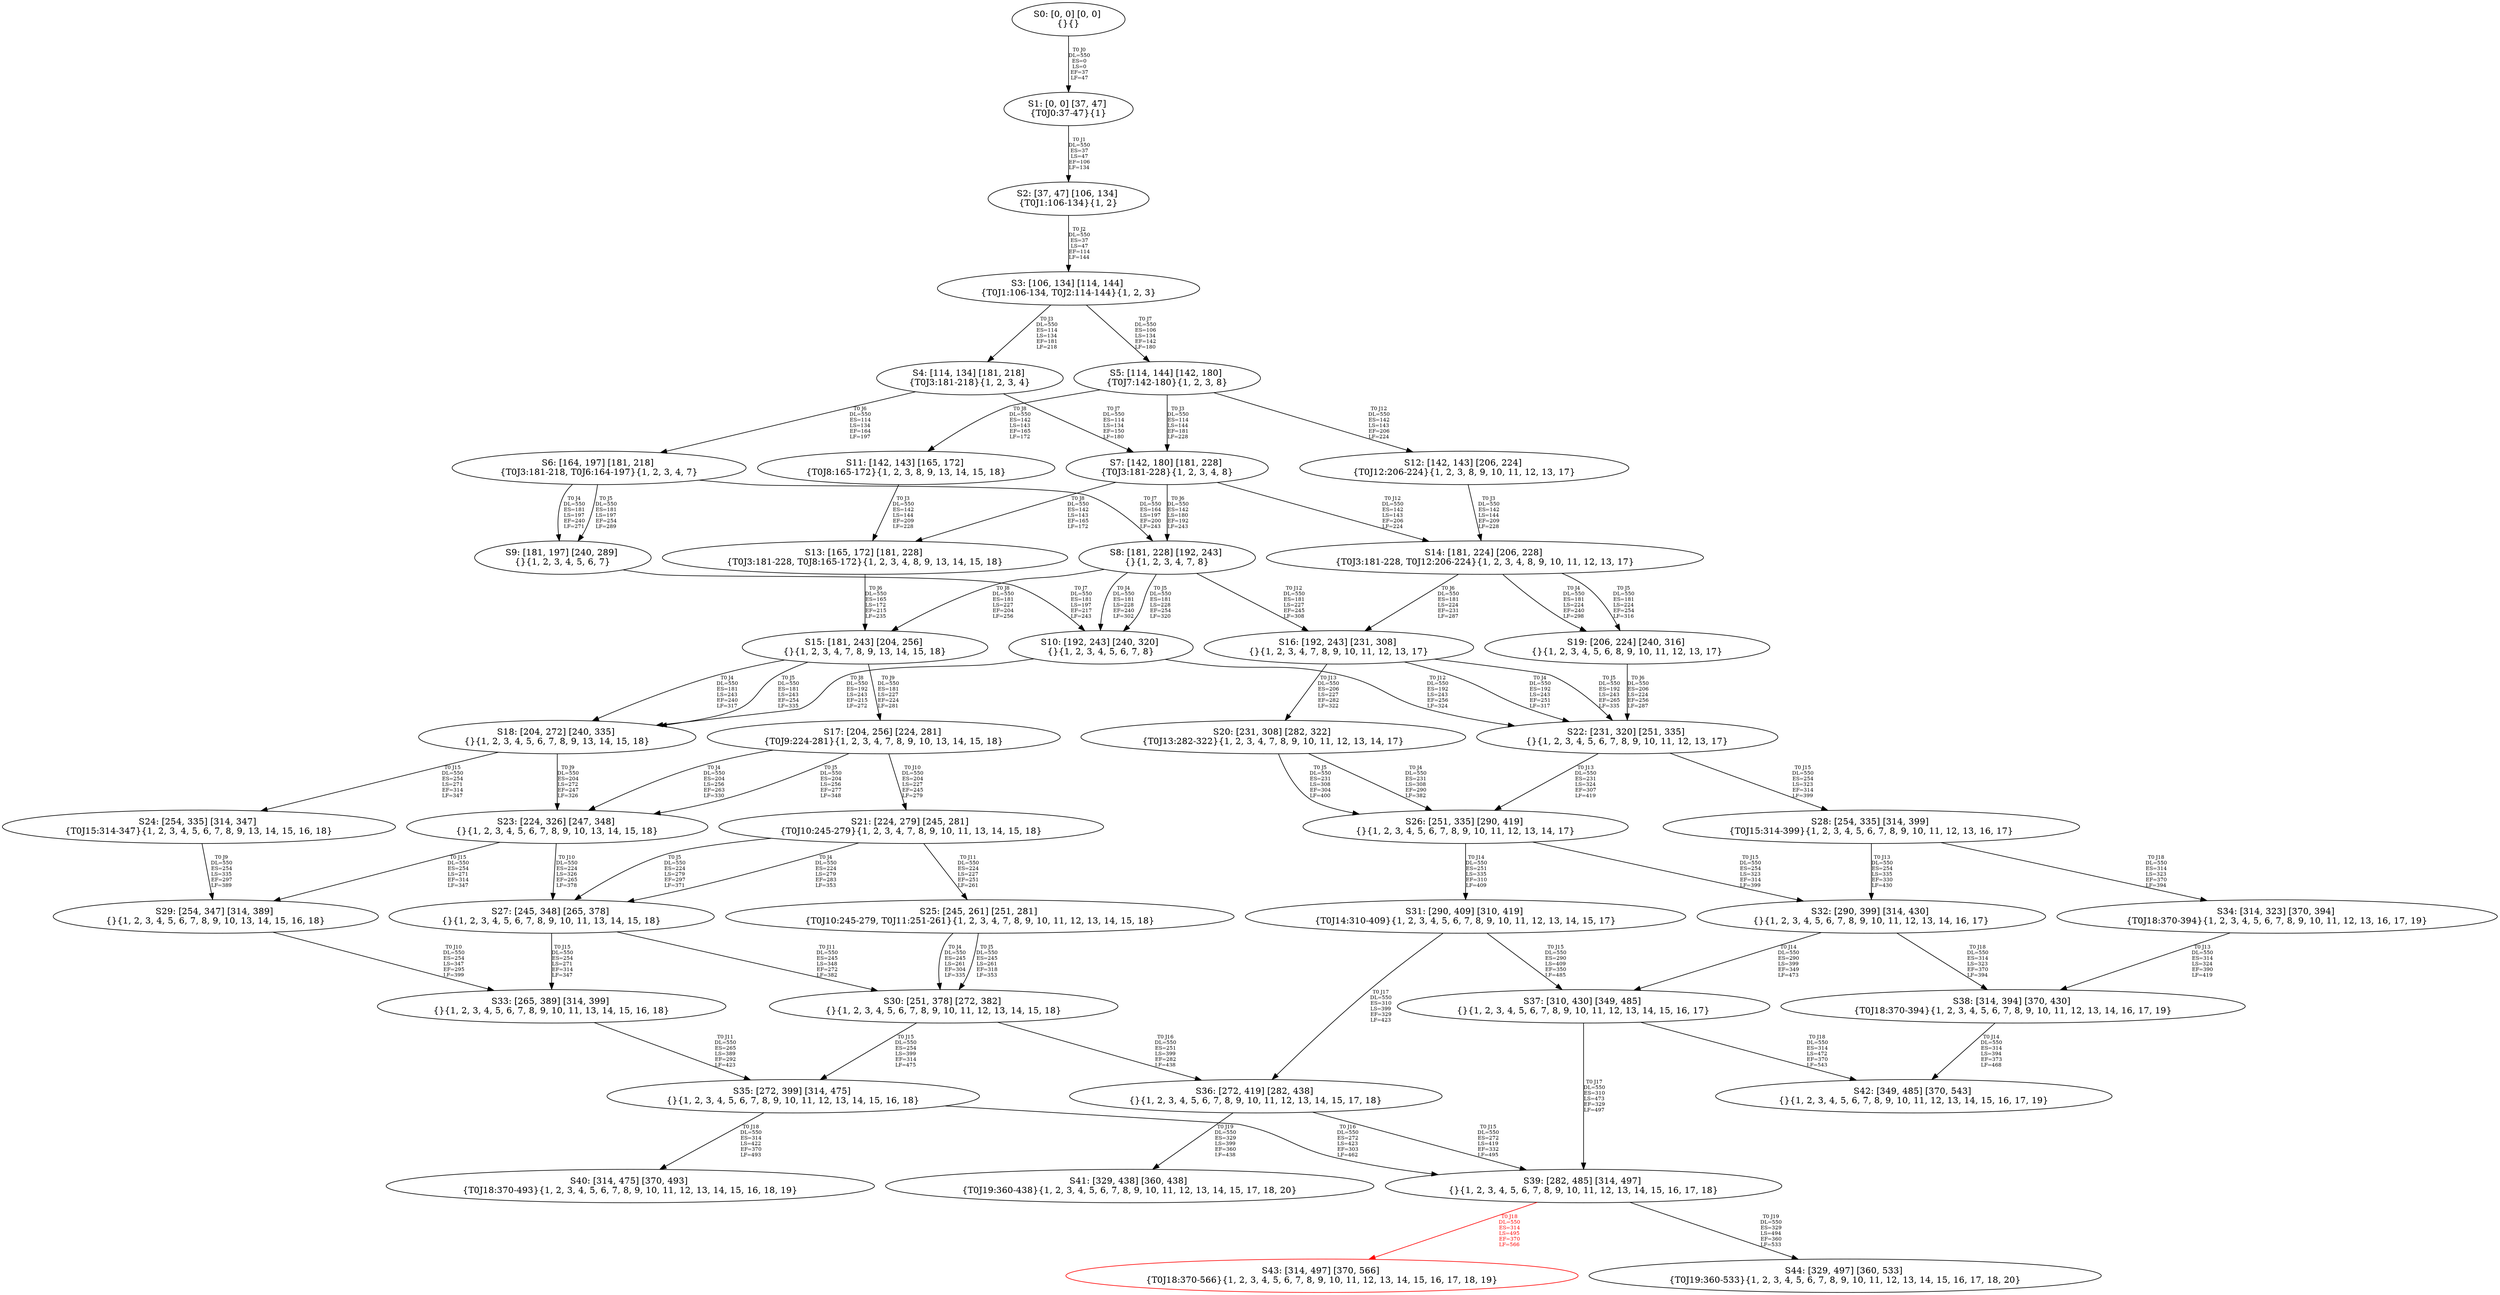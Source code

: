 digraph {
	S0[label="S0: [0, 0] [0, 0] \n{}{}"];
	S1[label="S1: [0, 0] [37, 47] \n{T0J0:37-47}{1}"];
	S2[label="S2: [37, 47] [106, 134] \n{T0J1:106-134}{1, 2}"];
	S3[label="S3: [106, 134] [114, 144] \n{T0J1:106-134, T0J2:114-144}{1, 2, 3}"];
	S4[label="S4: [114, 134] [181, 218] \n{T0J3:181-218}{1, 2, 3, 4}"];
	S5[label="S5: [114, 144] [142, 180] \n{T0J7:142-180}{1, 2, 3, 8}"];
	S6[label="S6: [164, 197] [181, 218] \n{T0J3:181-218, T0J6:164-197}{1, 2, 3, 4, 7}"];
	S7[label="S7: [142, 180] [181, 228] \n{T0J3:181-228}{1, 2, 3, 4, 8}"];
	S8[label="S8: [181, 228] [192, 243] \n{}{1, 2, 3, 4, 7, 8}"];
	S9[label="S9: [181, 197] [240, 289] \n{}{1, 2, 3, 4, 5, 6, 7}"];
	S10[label="S10: [192, 243] [240, 320] \n{}{1, 2, 3, 4, 5, 6, 7, 8}"];
	S11[label="S11: [142, 143] [165, 172] \n{T0J8:165-172}{1, 2, 3, 8, 9, 13, 14, 15, 18}"];
	S12[label="S12: [142, 143] [206, 224] \n{T0J12:206-224}{1, 2, 3, 8, 9, 10, 11, 12, 13, 17}"];
	S13[label="S13: [165, 172] [181, 228] \n{T0J3:181-228, T0J8:165-172}{1, 2, 3, 4, 8, 9, 13, 14, 15, 18}"];
	S14[label="S14: [181, 224] [206, 228] \n{T0J3:181-228, T0J12:206-224}{1, 2, 3, 4, 8, 9, 10, 11, 12, 13, 17}"];
	S15[label="S15: [181, 243] [204, 256] \n{}{1, 2, 3, 4, 7, 8, 9, 13, 14, 15, 18}"];
	S16[label="S16: [192, 243] [231, 308] \n{}{1, 2, 3, 4, 7, 8, 9, 10, 11, 12, 13, 17}"];
	S17[label="S17: [204, 256] [224, 281] \n{T0J9:224-281}{1, 2, 3, 4, 7, 8, 9, 10, 13, 14, 15, 18}"];
	S18[label="S18: [204, 272] [240, 335] \n{}{1, 2, 3, 4, 5, 6, 7, 8, 9, 13, 14, 15, 18}"];
	S19[label="S19: [206, 224] [240, 316] \n{}{1, 2, 3, 4, 5, 6, 8, 9, 10, 11, 12, 13, 17}"];
	S20[label="S20: [231, 308] [282, 322] \n{T0J13:282-322}{1, 2, 3, 4, 7, 8, 9, 10, 11, 12, 13, 14, 17}"];
	S21[label="S21: [224, 279] [245, 281] \n{T0J10:245-279}{1, 2, 3, 4, 7, 8, 9, 10, 11, 13, 14, 15, 18}"];
	S22[label="S22: [231, 320] [251, 335] \n{}{1, 2, 3, 4, 5, 6, 7, 8, 9, 10, 11, 12, 13, 17}"];
	S23[label="S23: [224, 326] [247, 348] \n{}{1, 2, 3, 4, 5, 6, 7, 8, 9, 10, 13, 14, 15, 18}"];
	S24[label="S24: [254, 335] [314, 347] \n{T0J15:314-347}{1, 2, 3, 4, 5, 6, 7, 8, 9, 13, 14, 15, 16, 18}"];
	S25[label="S25: [245, 261] [251, 281] \n{T0J10:245-279, T0J11:251-261}{1, 2, 3, 4, 7, 8, 9, 10, 11, 12, 13, 14, 15, 18}"];
	S26[label="S26: [251, 335] [290, 419] \n{}{1, 2, 3, 4, 5, 6, 7, 8, 9, 10, 11, 12, 13, 14, 17}"];
	S27[label="S27: [245, 348] [265, 378] \n{}{1, 2, 3, 4, 5, 6, 7, 8, 9, 10, 11, 13, 14, 15, 18}"];
	S28[label="S28: [254, 335] [314, 399] \n{T0J15:314-399}{1, 2, 3, 4, 5, 6, 7, 8, 9, 10, 11, 12, 13, 16, 17}"];
	S29[label="S29: [254, 347] [314, 389] \n{}{1, 2, 3, 4, 5, 6, 7, 8, 9, 10, 13, 14, 15, 16, 18}"];
	S30[label="S30: [251, 378] [272, 382] \n{}{1, 2, 3, 4, 5, 6, 7, 8, 9, 10, 11, 12, 13, 14, 15, 18}"];
	S31[label="S31: [290, 409] [310, 419] \n{T0J14:310-409}{1, 2, 3, 4, 5, 6, 7, 8, 9, 10, 11, 12, 13, 14, 15, 17}"];
	S32[label="S32: [290, 399] [314, 430] \n{}{1, 2, 3, 4, 5, 6, 7, 8, 9, 10, 11, 12, 13, 14, 16, 17}"];
	S33[label="S33: [265, 389] [314, 399] \n{}{1, 2, 3, 4, 5, 6, 7, 8, 9, 10, 11, 13, 14, 15, 16, 18}"];
	S34[label="S34: [314, 323] [370, 394] \n{T0J18:370-394}{1, 2, 3, 4, 5, 6, 7, 8, 9, 10, 11, 12, 13, 16, 17, 19}"];
	S35[label="S35: [272, 399] [314, 475] \n{}{1, 2, 3, 4, 5, 6, 7, 8, 9, 10, 11, 12, 13, 14, 15, 16, 18}"];
	S36[label="S36: [272, 419] [282, 438] \n{}{1, 2, 3, 4, 5, 6, 7, 8, 9, 10, 11, 12, 13, 14, 15, 17, 18}"];
	S37[label="S37: [310, 430] [349, 485] \n{}{1, 2, 3, 4, 5, 6, 7, 8, 9, 10, 11, 12, 13, 14, 15, 16, 17}"];
	S38[label="S38: [314, 394] [370, 430] \n{T0J18:370-394}{1, 2, 3, 4, 5, 6, 7, 8, 9, 10, 11, 12, 13, 14, 16, 17, 19}"];
	S39[label="S39: [282, 485] [314, 497] \n{}{1, 2, 3, 4, 5, 6, 7, 8, 9, 10, 11, 12, 13, 14, 15, 16, 17, 18}"];
	S40[label="S40: [314, 475] [370, 493] \n{T0J18:370-493}{1, 2, 3, 4, 5, 6, 7, 8, 9, 10, 11, 12, 13, 14, 15, 16, 18, 19}"];
	S41[label="S41: [329, 438] [360, 438] \n{T0J19:360-438}{1, 2, 3, 4, 5, 6, 7, 8, 9, 10, 11, 12, 13, 14, 15, 17, 18, 20}"];
	S42[label="S42: [349, 485] [370, 543] \n{}{1, 2, 3, 4, 5, 6, 7, 8, 9, 10, 11, 12, 13, 14, 15, 16, 17, 19}"];
	S43[label="S43: [314, 497] [370, 566] \n{T0J18:370-566}{1, 2, 3, 4, 5, 6, 7, 8, 9, 10, 11, 12, 13, 14, 15, 16, 17, 18, 19}"];
	S44[label="S44: [329, 497] [360, 533] \n{T0J19:360-533}{1, 2, 3, 4, 5, 6, 7, 8, 9, 10, 11, 12, 13, 14, 15, 16, 17, 18, 20}"];
	S0 -> S1[label="T0 J0\nDL=550\nES=0\nLS=0\nEF=37\nLF=47",fontsize=8];
	S1 -> S2[label="T0 J1\nDL=550\nES=37\nLS=47\nEF=106\nLF=134",fontsize=8];
	S2 -> S3[label="T0 J2\nDL=550\nES=37\nLS=47\nEF=114\nLF=144",fontsize=8];
	S3 -> S4[label="T0 J3\nDL=550\nES=114\nLS=134\nEF=181\nLF=218",fontsize=8];
	S3 -> S5[label="T0 J7\nDL=550\nES=106\nLS=134\nEF=142\nLF=180",fontsize=8];
	S4 -> S6[label="T0 J6\nDL=550\nES=114\nLS=134\nEF=164\nLF=197",fontsize=8];
	S4 -> S7[label="T0 J7\nDL=550\nES=114\nLS=134\nEF=150\nLF=180",fontsize=8];
	S5 -> S7[label="T0 J3\nDL=550\nES=114\nLS=144\nEF=181\nLF=228",fontsize=8];
	S5 -> S11[label="T0 J8\nDL=550\nES=142\nLS=143\nEF=165\nLF=172",fontsize=8];
	S5 -> S12[label="T0 J12\nDL=550\nES=142\nLS=143\nEF=206\nLF=224",fontsize=8];
	S6 -> S9[label="T0 J4\nDL=550\nES=181\nLS=197\nEF=240\nLF=271",fontsize=8];
	S6 -> S9[label="T0 J5\nDL=550\nES=181\nLS=197\nEF=254\nLF=289",fontsize=8];
	S6 -> S8[label="T0 J7\nDL=550\nES=164\nLS=197\nEF=200\nLF=243",fontsize=8];
	S7 -> S8[label="T0 J6\nDL=550\nES=142\nLS=180\nEF=192\nLF=243",fontsize=8];
	S7 -> S13[label="T0 J8\nDL=550\nES=142\nLS=143\nEF=165\nLF=172",fontsize=8];
	S7 -> S14[label="T0 J12\nDL=550\nES=142\nLS=143\nEF=206\nLF=224",fontsize=8];
	S8 -> S10[label="T0 J4\nDL=550\nES=181\nLS=228\nEF=240\nLF=302",fontsize=8];
	S8 -> S10[label="T0 J5\nDL=550\nES=181\nLS=228\nEF=254\nLF=320",fontsize=8];
	S8 -> S15[label="T0 J8\nDL=550\nES=181\nLS=227\nEF=204\nLF=256",fontsize=8];
	S8 -> S16[label="T0 J12\nDL=550\nES=181\nLS=227\nEF=245\nLF=308",fontsize=8];
	S9 -> S10[label="T0 J7\nDL=550\nES=181\nLS=197\nEF=217\nLF=243",fontsize=8];
	S10 -> S18[label="T0 J8\nDL=550\nES=192\nLS=243\nEF=215\nLF=272",fontsize=8];
	S10 -> S22[label="T0 J12\nDL=550\nES=192\nLS=243\nEF=256\nLF=324",fontsize=8];
	S11 -> S13[label="T0 J3\nDL=550\nES=142\nLS=144\nEF=209\nLF=228",fontsize=8];
	S12 -> S14[label="T0 J3\nDL=550\nES=142\nLS=144\nEF=209\nLF=228",fontsize=8];
	S13 -> S15[label="T0 J6\nDL=550\nES=165\nLS=172\nEF=215\nLF=235",fontsize=8];
	S14 -> S19[label="T0 J4\nDL=550\nES=181\nLS=224\nEF=240\nLF=298",fontsize=8];
	S14 -> S19[label="T0 J5\nDL=550\nES=181\nLS=224\nEF=254\nLF=316",fontsize=8];
	S14 -> S16[label="T0 J6\nDL=550\nES=181\nLS=224\nEF=231\nLF=287",fontsize=8];
	S15 -> S18[label="T0 J4\nDL=550\nES=181\nLS=243\nEF=240\nLF=317",fontsize=8];
	S15 -> S18[label="T0 J5\nDL=550\nES=181\nLS=243\nEF=254\nLF=335",fontsize=8];
	S15 -> S17[label="T0 J9\nDL=550\nES=181\nLS=227\nEF=224\nLF=281",fontsize=8];
	S16 -> S22[label="T0 J4\nDL=550\nES=192\nLS=243\nEF=251\nLF=317",fontsize=8];
	S16 -> S22[label="T0 J5\nDL=550\nES=192\nLS=243\nEF=265\nLF=335",fontsize=8];
	S16 -> S20[label="T0 J13\nDL=550\nES=206\nLS=227\nEF=282\nLF=322",fontsize=8];
	S17 -> S23[label="T0 J4\nDL=550\nES=204\nLS=256\nEF=263\nLF=330",fontsize=8];
	S17 -> S23[label="T0 J5\nDL=550\nES=204\nLS=256\nEF=277\nLF=348",fontsize=8];
	S17 -> S21[label="T0 J10\nDL=550\nES=204\nLS=227\nEF=245\nLF=279",fontsize=8];
	S18 -> S23[label="T0 J9\nDL=550\nES=204\nLS=272\nEF=247\nLF=326",fontsize=8];
	S18 -> S24[label="T0 J15\nDL=550\nES=254\nLS=271\nEF=314\nLF=347",fontsize=8];
	S19 -> S22[label="T0 J6\nDL=550\nES=206\nLS=224\nEF=256\nLF=287",fontsize=8];
	S20 -> S26[label="T0 J4\nDL=550\nES=231\nLS=308\nEF=290\nLF=382",fontsize=8];
	S20 -> S26[label="T0 J5\nDL=550\nES=231\nLS=308\nEF=304\nLF=400",fontsize=8];
	S21 -> S27[label="T0 J4\nDL=550\nES=224\nLS=279\nEF=283\nLF=353",fontsize=8];
	S21 -> S27[label="T0 J5\nDL=550\nES=224\nLS=279\nEF=297\nLF=371",fontsize=8];
	S21 -> S25[label="T0 J11\nDL=550\nES=224\nLS=227\nEF=251\nLF=261",fontsize=8];
	S22 -> S26[label="T0 J13\nDL=550\nES=231\nLS=324\nEF=307\nLF=419",fontsize=8];
	S22 -> S28[label="T0 J15\nDL=550\nES=254\nLS=323\nEF=314\nLF=399",fontsize=8];
	S23 -> S27[label="T0 J10\nDL=550\nES=224\nLS=326\nEF=265\nLF=378",fontsize=8];
	S23 -> S29[label="T0 J15\nDL=550\nES=254\nLS=271\nEF=314\nLF=347",fontsize=8];
	S24 -> S29[label="T0 J9\nDL=550\nES=254\nLS=335\nEF=297\nLF=389",fontsize=8];
	S25 -> S30[label="T0 J4\nDL=550\nES=245\nLS=261\nEF=304\nLF=335",fontsize=8];
	S25 -> S30[label="T0 J5\nDL=550\nES=245\nLS=261\nEF=318\nLF=353",fontsize=8];
	S26 -> S31[label="T0 J14\nDL=550\nES=251\nLS=335\nEF=310\nLF=409",fontsize=8];
	S26 -> S32[label="T0 J15\nDL=550\nES=254\nLS=323\nEF=314\nLF=399",fontsize=8];
	S27 -> S30[label="T0 J11\nDL=550\nES=245\nLS=348\nEF=272\nLF=382",fontsize=8];
	S27 -> S33[label="T0 J15\nDL=550\nES=254\nLS=271\nEF=314\nLF=347",fontsize=8];
	S28 -> S32[label="T0 J13\nDL=550\nES=254\nLS=335\nEF=330\nLF=430",fontsize=8];
	S28 -> S34[label="T0 J18\nDL=550\nES=314\nLS=323\nEF=370\nLF=394",fontsize=8];
	S29 -> S33[label="T0 J10\nDL=550\nES=254\nLS=347\nEF=295\nLF=399",fontsize=8];
	S30 -> S35[label="T0 J15\nDL=550\nES=254\nLS=399\nEF=314\nLF=475",fontsize=8];
	S30 -> S36[label="T0 J16\nDL=550\nES=251\nLS=399\nEF=282\nLF=438",fontsize=8];
	S31 -> S37[label="T0 J15\nDL=550\nES=290\nLS=409\nEF=350\nLF=485",fontsize=8];
	S31 -> S36[label="T0 J17\nDL=550\nES=310\nLS=399\nEF=329\nLF=423",fontsize=8];
	S32 -> S37[label="T0 J14\nDL=550\nES=290\nLS=399\nEF=349\nLF=473",fontsize=8];
	S32 -> S38[label="T0 J18\nDL=550\nES=314\nLS=323\nEF=370\nLF=394",fontsize=8];
	S33 -> S35[label="T0 J11\nDL=550\nES=265\nLS=389\nEF=292\nLF=423",fontsize=8];
	S34 -> S38[label="T0 J13\nDL=550\nES=314\nLS=324\nEF=390\nLF=419",fontsize=8];
	S35 -> S39[label="T0 J16\nDL=550\nES=272\nLS=423\nEF=303\nLF=462",fontsize=8];
	S35 -> S40[label="T0 J18\nDL=550\nES=314\nLS=422\nEF=370\nLF=493",fontsize=8];
	S36 -> S39[label="T0 J15\nDL=550\nES=272\nLS=419\nEF=332\nLF=495",fontsize=8];
	S36 -> S41[label="T0 J19\nDL=550\nES=329\nLS=399\nEF=360\nLF=438",fontsize=8];
	S37 -> S39[label="T0 J17\nDL=550\nES=310\nLS=473\nEF=329\nLF=497",fontsize=8];
	S37 -> S42[label="T0 J18\nDL=550\nES=314\nLS=472\nEF=370\nLF=543",fontsize=8];
	S38 -> S42[label="T0 J14\nDL=550\nES=314\nLS=394\nEF=373\nLF=468",fontsize=8];
	S39 -> S43[label="T0 J18\nDL=550\nES=314\nLS=495\nEF=370\nLF=566",color=Red,fontcolor=Red,fontsize=8];
S43[color=Red];
	S39 -> S44[label="T0 J19\nDL=550\nES=329\nLS=494\nEF=360\nLF=533",fontsize=8];
}
